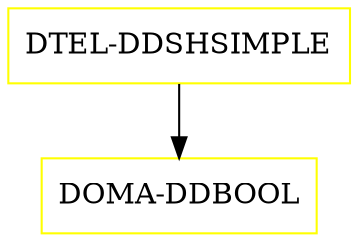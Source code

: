 digraph G {
  "DTEL-DDSHSIMPLE" [shape=box,color=yellow];
  "DOMA-DDBOOL" [shape=box,color=yellow,URL="./DOMA_DDBOOL.html"];
  "DTEL-DDSHSIMPLE" -> "DOMA-DDBOOL";
}
